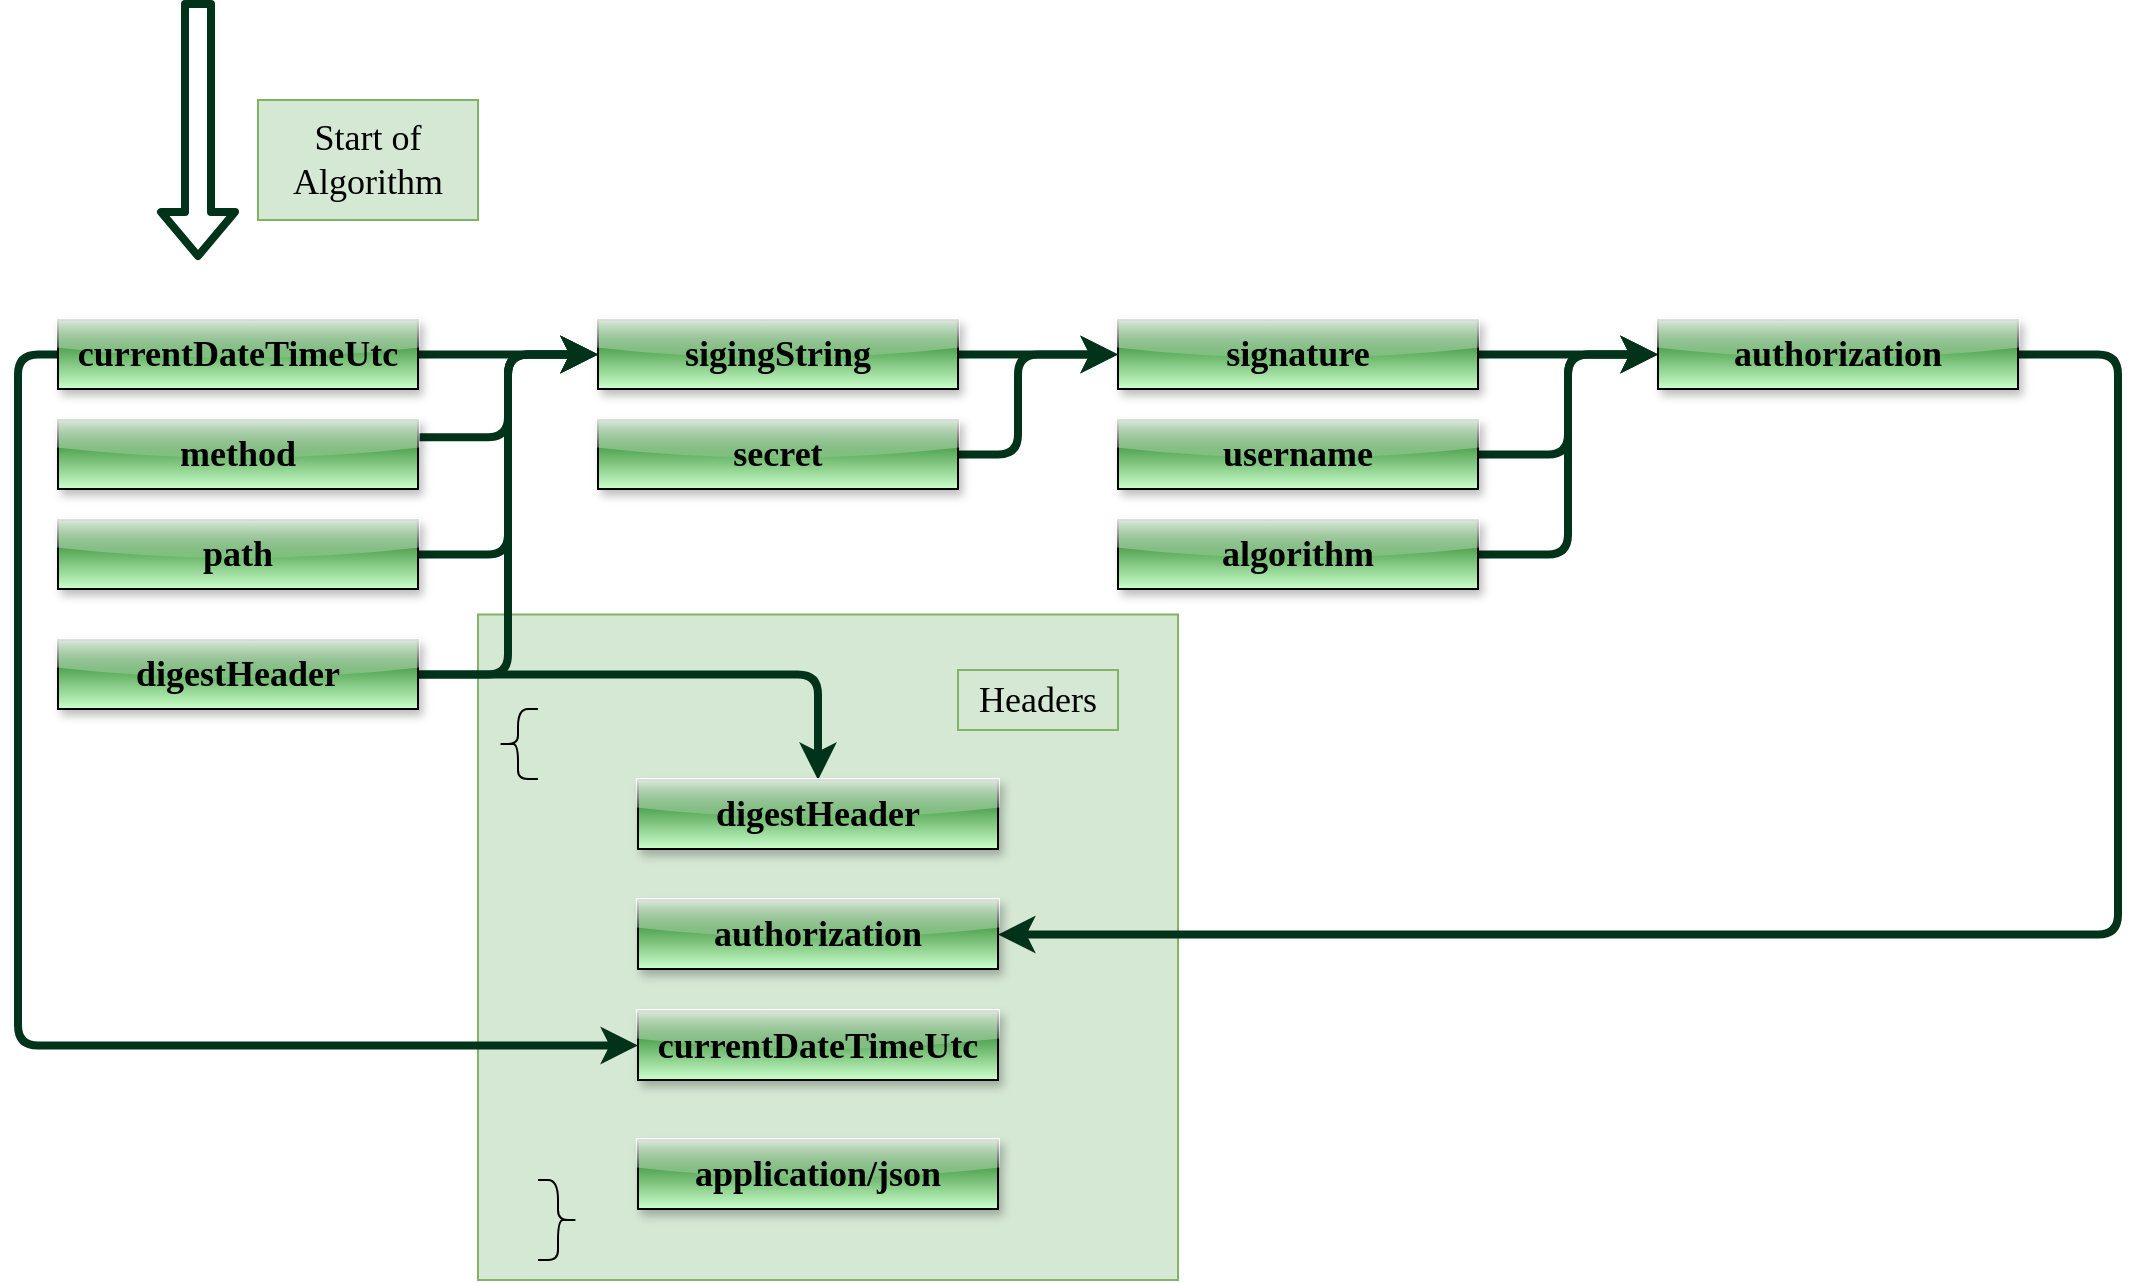 <mxfile version="20.3.0" type="device"><diagram id="V8KB9hftEPxAGNFXT3NI" name="Page-1"><mxGraphModel dx="443" dy="790" grid="1" gridSize="10" guides="1" tooltips="1" connect="1" arrows="1" fold="1" page="1" pageScale="1" pageWidth="850" pageHeight="1100" math="0" shadow="0"><root><mxCell id="0"/><mxCell id="1" parent="0"/><mxCell id="C5N_a3wrvJuJ0epM33zA-35" value="" style="rounded=0;whiteSpace=wrap;html=1;labelBackgroundColor=none;labelBorderColor=none;fontFamily=Times New Roman;fontSize=18;fillColor=#d5e8d4;strokeColor=#82b366;" parent="1" vertex="1"><mxGeometry x="1180" y="317.25" width="350" height="332.75" as="geometry"/></mxCell><mxCell id="C5N_a3wrvJuJ0epM33zA-23" style="edgeStyle=orthogonalEdgeStyle;rounded=1;orthogonalLoop=1;jettySize=auto;html=1;strokeColor=#00331A;strokeWidth=4;fontFamily=Times New Roman;fontSize=18;fontColor=default;" parent="1" source="C5N_a3wrvJuJ0epM33zA-2" edge="1"><mxGeometry relative="1" as="geometry"><mxPoint x="1240" y="187.25" as="targetPoint"/></mxGeometry></mxCell><mxCell id="C5N_a3wrvJuJ0epM33zA-24" style="edgeStyle=orthogonalEdgeStyle;rounded=1;orthogonalLoop=1;jettySize=auto;html=1;exitX=0;exitY=0.5;exitDx=0;exitDy=0;entryX=0;entryY=0.5;entryDx=0;entryDy=0;strokeColor=#00331A;strokeWidth=4;fontFamily=Times New Roman;fontSize=18;fontColor=default;" parent="1" source="C5N_a3wrvJuJ0epM33zA-2" target="C5N_a3wrvJuJ0epM33zA-19" edge="1"><mxGeometry relative="1" as="geometry"/></mxCell><mxCell id="C5N_a3wrvJuJ0epM33zA-2" value="&lt;div style=&quot;font-size: 18px;&quot;&gt;&lt;div style=&quot;font-size: 18px;&quot;&gt;currentDateTimeUtc&lt;/div&gt;&lt;/div&gt;" style="rounded=0;whiteSpace=wrap;html=1;shadow=1;glass=1;labelBackgroundColor=none;labelBorderColor=none;sketch=0;fillStyle=dots;strokeColor=#000000;strokeWidth=1;fontSize=18;fontColor=default;fillColor=#006600;gradientColor=#CCFFCC;fontStyle=1;fontFamily=Times New Roman;" parent="1" vertex="1"><mxGeometry x="970" y="170" width="180" height="34.5" as="geometry"/></mxCell><mxCell id="C5N_a3wrvJuJ0epM33zA-22" style="edgeStyle=orthogonalEdgeStyle;rounded=1;orthogonalLoop=1;jettySize=auto;html=1;exitX=1;exitY=0.25;exitDx=0;exitDy=0;entryX=0;entryY=0.5;entryDx=0;entryDy=0;strokeColor=#00331A;strokeWidth=4;fontFamily=Times New Roman;fontSize=18;fontColor=default;" parent="1" source="C5N_a3wrvJuJ0epM33zA-3" target="C5N_a3wrvJuJ0epM33zA-7" edge="1"><mxGeometry relative="1" as="geometry"/></mxCell><mxCell id="C5N_a3wrvJuJ0epM33zA-3" value="&lt;div style=&quot;font-size: 18px;&quot;&gt;&lt;div style=&quot;font-size: 18px;&quot;&gt;method&lt;/div&gt;&lt;/div&gt;" style="rounded=0;whiteSpace=wrap;html=1;shadow=1;glass=1;labelBackgroundColor=none;labelBorderColor=none;sketch=0;fillStyle=dots;strokeColor=#000000;strokeWidth=1;fontSize=18;fontColor=default;fillColor=#006600;gradientColor=#CCFFCC;fontStyle=1;fontFamily=Times New Roman;" parent="1" vertex="1"><mxGeometry x="970" y="220" width="180" height="34.5" as="geometry"/></mxCell><mxCell id="C5N_a3wrvJuJ0epM33zA-21" style="edgeStyle=orthogonalEdgeStyle;rounded=1;orthogonalLoop=1;jettySize=auto;html=1;entryX=0;entryY=0.5;entryDx=0;entryDy=0;strokeColor=#00331A;strokeWidth=4;fontFamily=Times New Roman;fontSize=18;fontColor=default;" parent="1" source="C5N_a3wrvJuJ0epM33zA-4" target="C5N_a3wrvJuJ0epM33zA-7" edge="1"><mxGeometry relative="1" as="geometry"/></mxCell><mxCell id="C5N_a3wrvJuJ0epM33zA-4" value="&lt;div style=&quot;font-size: 18px;&quot;&gt;&lt;div style=&quot;font-size: 18px;&quot;&gt;path&lt;/div&gt;&lt;/div&gt;" style="rounded=0;whiteSpace=wrap;html=1;shadow=1;glass=1;labelBackgroundColor=none;labelBorderColor=none;sketch=0;fillStyle=dots;strokeColor=#000000;strokeWidth=1;fontSize=18;fontColor=default;fillColor=#006600;gradientColor=#CCFFCC;fontStyle=1;fontFamily=Times New Roman;" parent="1" vertex="1"><mxGeometry x="970" y="270" width="180" height="34.5" as="geometry"/></mxCell><mxCell id="C5N_a3wrvJuJ0epM33zA-20" style="edgeStyle=orthogonalEdgeStyle;orthogonalLoop=1;jettySize=auto;html=1;entryX=0;entryY=0.5;entryDx=0;entryDy=0;fontFamily=Times New Roman;fontSize=18;fontColor=default;strokeWidth=4;rounded=1;strokeColor=#00331A;" parent="1" source="C5N_a3wrvJuJ0epM33zA-6" target="C5N_a3wrvJuJ0epM33zA-7" edge="1"><mxGeometry relative="1" as="geometry"/></mxCell><mxCell id="C5N_a3wrvJuJ0epM33zA-31" style="edgeStyle=orthogonalEdgeStyle;rounded=1;orthogonalLoop=1;jettySize=auto;html=1;strokeColor=#00331A;strokeWidth=4;fontFamily=Times New Roman;fontSize=18;fontColor=default;" parent="1" source="C5N_a3wrvJuJ0epM33zA-6" target="C5N_a3wrvJuJ0epM33zA-17" edge="1"><mxGeometry relative="1" as="geometry"/></mxCell><mxCell id="C5N_a3wrvJuJ0epM33zA-6" value="&lt;div style=&quot;font-size: 18px;&quot;&gt;&lt;div style=&quot;font-size: 18px;&quot;&gt;digestHeader&lt;/div&gt;&lt;/div&gt;" style="rounded=0;whiteSpace=wrap;html=1;shadow=1;glass=1;labelBackgroundColor=none;labelBorderColor=none;sketch=0;fillStyle=dots;strokeColor=#000000;strokeWidth=1;fontSize=18;fontColor=default;fillColor=#006600;gradientColor=#CCFFCC;fontStyle=1;fontFamily=Times New Roman;" parent="1" vertex="1"><mxGeometry x="970" y="330" width="180" height="34.5" as="geometry"/></mxCell><mxCell id="C5N_a3wrvJuJ0epM33zA-25" style="edgeStyle=orthogonalEdgeStyle;rounded=1;orthogonalLoop=1;jettySize=auto;html=1;entryX=0;entryY=0.5;entryDx=0;entryDy=0;strokeColor=#00331A;strokeWidth=4;fontFamily=Times New Roman;fontSize=18;fontColor=default;" parent="1" source="C5N_a3wrvJuJ0epM33zA-7" target="C5N_a3wrvJuJ0epM33zA-11" edge="1"><mxGeometry relative="1" as="geometry"/></mxCell><mxCell id="C5N_a3wrvJuJ0epM33zA-7" value="&lt;div style=&quot;font-size: 18px;&quot;&gt;&lt;div style=&quot;font-size: 18px;&quot;&gt;sigingString&lt;/div&gt;&lt;/div&gt;" style="rounded=0;whiteSpace=wrap;html=1;shadow=1;glass=1;labelBackgroundColor=none;labelBorderColor=none;sketch=0;fillStyle=dots;strokeColor=#000000;strokeWidth=1;fontSize=18;fontColor=default;fillColor=#006600;gradientColor=#CCFFCC;fontStyle=1;fontFamily=Times New Roman;" parent="1" vertex="1"><mxGeometry x="1240" y="170" width="180" height="34.5" as="geometry"/></mxCell><mxCell id="C5N_a3wrvJuJ0epM33zA-26" style="edgeStyle=orthogonalEdgeStyle;rounded=1;orthogonalLoop=1;jettySize=auto;html=1;strokeColor=#00331A;strokeWidth=4;fontFamily=Times New Roman;fontSize=18;fontColor=default;entryX=0;entryY=0.5;entryDx=0;entryDy=0;" parent="1" source="C5N_a3wrvJuJ0epM33zA-8" target="C5N_a3wrvJuJ0epM33zA-11" edge="1"><mxGeometry relative="1" as="geometry"><mxPoint x="1490" y="220" as="targetPoint"/><Array as="points"><mxPoint x="1450" y="237"/><mxPoint x="1450" y="187"/></Array></mxGeometry></mxCell><mxCell id="C5N_a3wrvJuJ0epM33zA-8" value="&lt;div style=&quot;font-size: 18px;&quot;&gt;&lt;div style=&quot;font-size: 18px;&quot;&gt;secret&lt;/div&gt;&lt;/div&gt;" style="rounded=0;whiteSpace=wrap;html=1;shadow=1;glass=1;labelBackgroundColor=none;labelBorderColor=none;sketch=0;fillStyle=dots;strokeColor=#000000;strokeWidth=1;fontSize=18;fontColor=default;fillColor=#006600;gradientColor=#CCFFCC;fontStyle=1;fontFamily=Times New Roman;" parent="1" vertex="1"><mxGeometry x="1240" y="220" width="180" height="34.5" as="geometry"/></mxCell><mxCell id="C5N_a3wrvJuJ0epM33zA-28" style="edgeStyle=orthogonalEdgeStyle;rounded=1;orthogonalLoop=1;jettySize=auto;html=1;strokeColor=#00331A;strokeWidth=4;fontFamily=Times New Roman;fontSize=18;fontColor=default;entryX=0;entryY=0.5;entryDx=0;entryDy=0;" parent="1" source="C5N_a3wrvJuJ0epM33zA-9" target="C5N_a3wrvJuJ0epM33zA-12" edge="1"><mxGeometry relative="1" as="geometry"><mxPoint x="1770" y="190" as="targetPoint"/></mxGeometry></mxCell><mxCell id="C5N_a3wrvJuJ0epM33zA-9" value="&lt;div style=&quot;font-size: 18px;&quot;&gt;&lt;div style=&quot;font-size: 18px;&quot;&gt;username&lt;/div&gt;&lt;/div&gt;" style="rounded=0;whiteSpace=wrap;html=1;shadow=1;glass=1;labelBackgroundColor=none;labelBorderColor=none;sketch=0;fillStyle=dots;strokeColor=#000000;strokeWidth=1;fontSize=18;fontColor=default;fillColor=#006600;gradientColor=#CCFFCC;fontStyle=1;fontFamily=Times New Roman;" parent="1" vertex="1"><mxGeometry x="1500" y="220" width="180" height="34.5" as="geometry"/></mxCell><mxCell id="C5N_a3wrvJuJ0epM33zA-27" style="edgeStyle=orthogonalEdgeStyle;rounded=1;orthogonalLoop=1;jettySize=auto;html=1;entryX=0;entryY=0.5;entryDx=0;entryDy=0;strokeColor=#00331A;strokeWidth=4;fontFamily=Times New Roman;fontSize=18;fontColor=default;" parent="1" source="C5N_a3wrvJuJ0epM33zA-10" target="C5N_a3wrvJuJ0epM33zA-12" edge="1"><mxGeometry relative="1" as="geometry"/></mxCell><mxCell id="C5N_a3wrvJuJ0epM33zA-10" value="&lt;div style=&quot;font-size: 18px;&quot;&gt;&lt;div style=&quot;font-size: 18px;&quot;&gt;algorithm&lt;/div&gt;&lt;/div&gt;" style="rounded=0;whiteSpace=wrap;html=1;shadow=1;glass=1;labelBackgroundColor=none;labelBorderColor=none;sketch=0;fillStyle=dots;strokeColor=#000000;strokeWidth=1;fontSize=18;fontColor=default;fillColor=#006600;gradientColor=#CCFFCC;fontStyle=1;fontFamily=Times New Roman;" parent="1" vertex="1"><mxGeometry x="1500" y="270" width="180" height="34.5" as="geometry"/></mxCell><mxCell id="C5N_a3wrvJuJ0epM33zA-29" style="edgeStyle=orthogonalEdgeStyle;rounded=1;orthogonalLoop=1;jettySize=auto;html=1;entryX=0;entryY=0.5;entryDx=0;entryDy=0;strokeColor=#00331A;strokeWidth=4;fontFamily=Times New Roman;fontSize=18;fontColor=default;" parent="1" source="C5N_a3wrvJuJ0epM33zA-11" target="C5N_a3wrvJuJ0epM33zA-12" edge="1"><mxGeometry relative="1" as="geometry"/></mxCell><mxCell id="C5N_a3wrvJuJ0epM33zA-11" value="&lt;div style=&quot;font-size: 18px;&quot;&gt;&lt;div style=&quot;font-size: 18px;&quot;&gt;signature&lt;/div&gt;&lt;/div&gt;" style="rounded=0;whiteSpace=wrap;html=1;shadow=1;glass=1;labelBackgroundColor=none;labelBorderColor=none;sketch=0;fillStyle=dots;strokeColor=#000000;strokeWidth=1;fontSize=18;fontColor=default;fillColor=#006600;gradientColor=#CCFFCC;fontStyle=1;fontFamily=Times New Roman;" parent="1" vertex="1"><mxGeometry x="1500" y="170" width="180" height="34.5" as="geometry"/></mxCell><mxCell id="C5N_a3wrvJuJ0epM33zA-30" style="edgeStyle=orthogonalEdgeStyle;rounded=1;orthogonalLoop=1;jettySize=auto;html=1;entryX=1;entryY=0.5;entryDx=0;entryDy=0;strokeColor=#00331A;strokeWidth=4;fontFamily=Times New Roman;fontSize=18;fontColor=default;" parent="1" source="C5N_a3wrvJuJ0epM33zA-12" target="C5N_a3wrvJuJ0epM33zA-18" edge="1"><mxGeometry relative="1" as="geometry"><Array as="points"><mxPoint x="2000" y="187"/><mxPoint x="2000" y="477"/></Array></mxGeometry></mxCell><mxCell id="C5N_a3wrvJuJ0epM33zA-12" value="&lt;div style=&quot;font-size: 18px;&quot;&gt;&lt;div style=&quot;font-size: 18px;&quot;&gt;authorization&lt;/div&gt;&lt;/div&gt;" style="rounded=0;whiteSpace=wrap;html=1;shadow=1;glass=1;labelBackgroundColor=none;labelBorderColor=none;sketch=0;fillStyle=dots;strokeColor=#000000;strokeWidth=1;fontSize=18;fontColor=default;fillColor=#006600;gradientColor=#CCFFCC;fontStyle=1;fontFamily=Times New Roman;" parent="1" vertex="1"><mxGeometry x="1770" y="170" width="180" height="34.5" as="geometry"/></mxCell><mxCell id="C5N_a3wrvJuJ0epM33zA-17" value="&lt;div style=&quot;font-size: 18px;&quot;&gt;&lt;div style=&quot;font-size: 18px;&quot;&gt;digestHeader&lt;/div&gt;&lt;/div&gt;" style="rounded=0;whiteSpace=wrap;html=1;shadow=1;glass=1;labelBackgroundColor=none;labelBorderColor=none;sketch=0;fillStyle=dots;strokeColor=#000000;strokeWidth=1;fontSize=18;fontColor=default;fillColor=#006600;gradientColor=#CCFFCC;fontStyle=1;fontFamily=Times New Roman;" parent="1" vertex="1"><mxGeometry x="1260" y="400" width="180" height="34.5" as="geometry"/></mxCell><mxCell id="C5N_a3wrvJuJ0epM33zA-18" value="&lt;div style=&quot;font-size: 18px;&quot;&gt;&lt;div style=&quot;font-size: 18px;&quot;&gt;authorization&lt;/div&gt;&lt;/div&gt;" style="rounded=0;whiteSpace=wrap;html=1;shadow=1;glass=1;labelBackgroundColor=none;labelBorderColor=none;sketch=0;fillStyle=dots;strokeColor=#000000;strokeWidth=1;fontSize=18;fontColor=default;fillColor=#006600;gradientColor=#CCFFCC;fontStyle=1;fontFamily=Times New Roman;" parent="1" vertex="1"><mxGeometry x="1260" y="460" width="180" height="34.5" as="geometry"/></mxCell><mxCell id="C5N_a3wrvJuJ0epM33zA-19" value="&lt;div style=&quot;font-size: 18px;&quot;&gt;&lt;div style=&quot;font-size: 18px;&quot;&gt;currentDateTimeUtc&lt;/div&gt;&lt;/div&gt;" style="rounded=0;whiteSpace=wrap;html=1;shadow=1;glass=1;labelBackgroundColor=none;labelBorderColor=none;sketch=0;fillStyle=dots;strokeColor=#000000;strokeWidth=1;fontSize=18;fontColor=default;fillColor=#006600;gradientColor=#CCFFCC;fontStyle=1;fontFamily=Times New Roman;" parent="1" vertex="1"><mxGeometry x="1260" y="515.5" width="180" height="34.5" as="geometry"/></mxCell><mxCell id="C5N_a3wrvJuJ0epM33zA-32" value="" style="shape=curlyBracket;whiteSpace=wrap;html=1;rounded=1;labelBackgroundColor=none;labelBorderColor=none;fontFamily=Times New Roman;fontSize=18;fontColor=default;" parent="1" vertex="1"><mxGeometry x="1190" y="364.5" width="20" height="35" as="geometry"/></mxCell><mxCell id="C5N_a3wrvJuJ0epM33zA-33" value="" style="shape=curlyBracket;whiteSpace=wrap;html=1;rounded=1;flipH=1;labelBackgroundColor=none;labelBorderColor=none;fontFamily=Times New Roman;fontSize=18;fontColor=default;size=0.5;" parent="1" vertex="1"><mxGeometry x="1210" y="600" width="20" height="40" as="geometry"/></mxCell><mxCell id="C5N_a3wrvJuJ0epM33zA-34" value="Headers" style="text;html=1;strokeColor=#82b366;fillColor=#d5e8d4;align=center;verticalAlign=middle;whiteSpace=wrap;rounded=0;labelBackgroundColor=none;labelBorderColor=none;fontFamily=Times New Roman;fontSize=18;" parent="1" vertex="1"><mxGeometry x="1420" y="345" width="80" height="30" as="geometry"/></mxCell><mxCell id="C5N_a3wrvJuJ0epM33zA-36" value="" style="shape=flexArrow;endArrow=classic;html=1;rounded=1;strokeColor=#00331A;strokeWidth=4;fontFamily=Times New Roman;fontSize=18;fontColor=default;" parent="1" edge="1"><mxGeometry width="50" height="50" relative="1" as="geometry"><mxPoint x="1040" y="10" as="sourcePoint"/><mxPoint x="1040" y="140" as="targetPoint"/></mxGeometry></mxCell><mxCell id="C5N_a3wrvJuJ0epM33zA-37" value="Start of Algorithm" style="text;html=1;strokeColor=#82b366;fillColor=#d5e8d4;align=center;verticalAlign=middle;whiteSpace=wrap;rounded=0;labelBackgroundColor=none;labelBorderColor=none;fontFamily=Times New Roman;fontSize=18;" parent="1" vertex="1"><mxGeometry x="1070" y="60" width="110" height="60" as="geometry"/></mxCell><mxCell id="k5XxxN5AGgoGZHiS1oao-1" value="&lt;div style=&quot;font-size: 18px;&quot;&gt;&lt;div style=&quot;font-size: 18px;&quot;&gt;application/json&lt;/div&gt;&lt;/div&gt;" style="rounded=0;whiteSpace=wrap;html=1;shadow=1;glass=1;labelBackgroundColor=none;labelBorderColor=none;sketch=0;fillStyle=dots;strokeColor=#000000;strokeWidth=1;fontSize=18;fontColor=default;fillColor=#006600;gradientColor=#CCFFCC;fontStyle=1;fontFamily=Times New Roman;" vertex="1" parent="1"><mxGeometry x="1260" y="580" width="180" height="34.5" as="geometry"/></mxCell></root></mxGraphModel></diagram></mxfile>